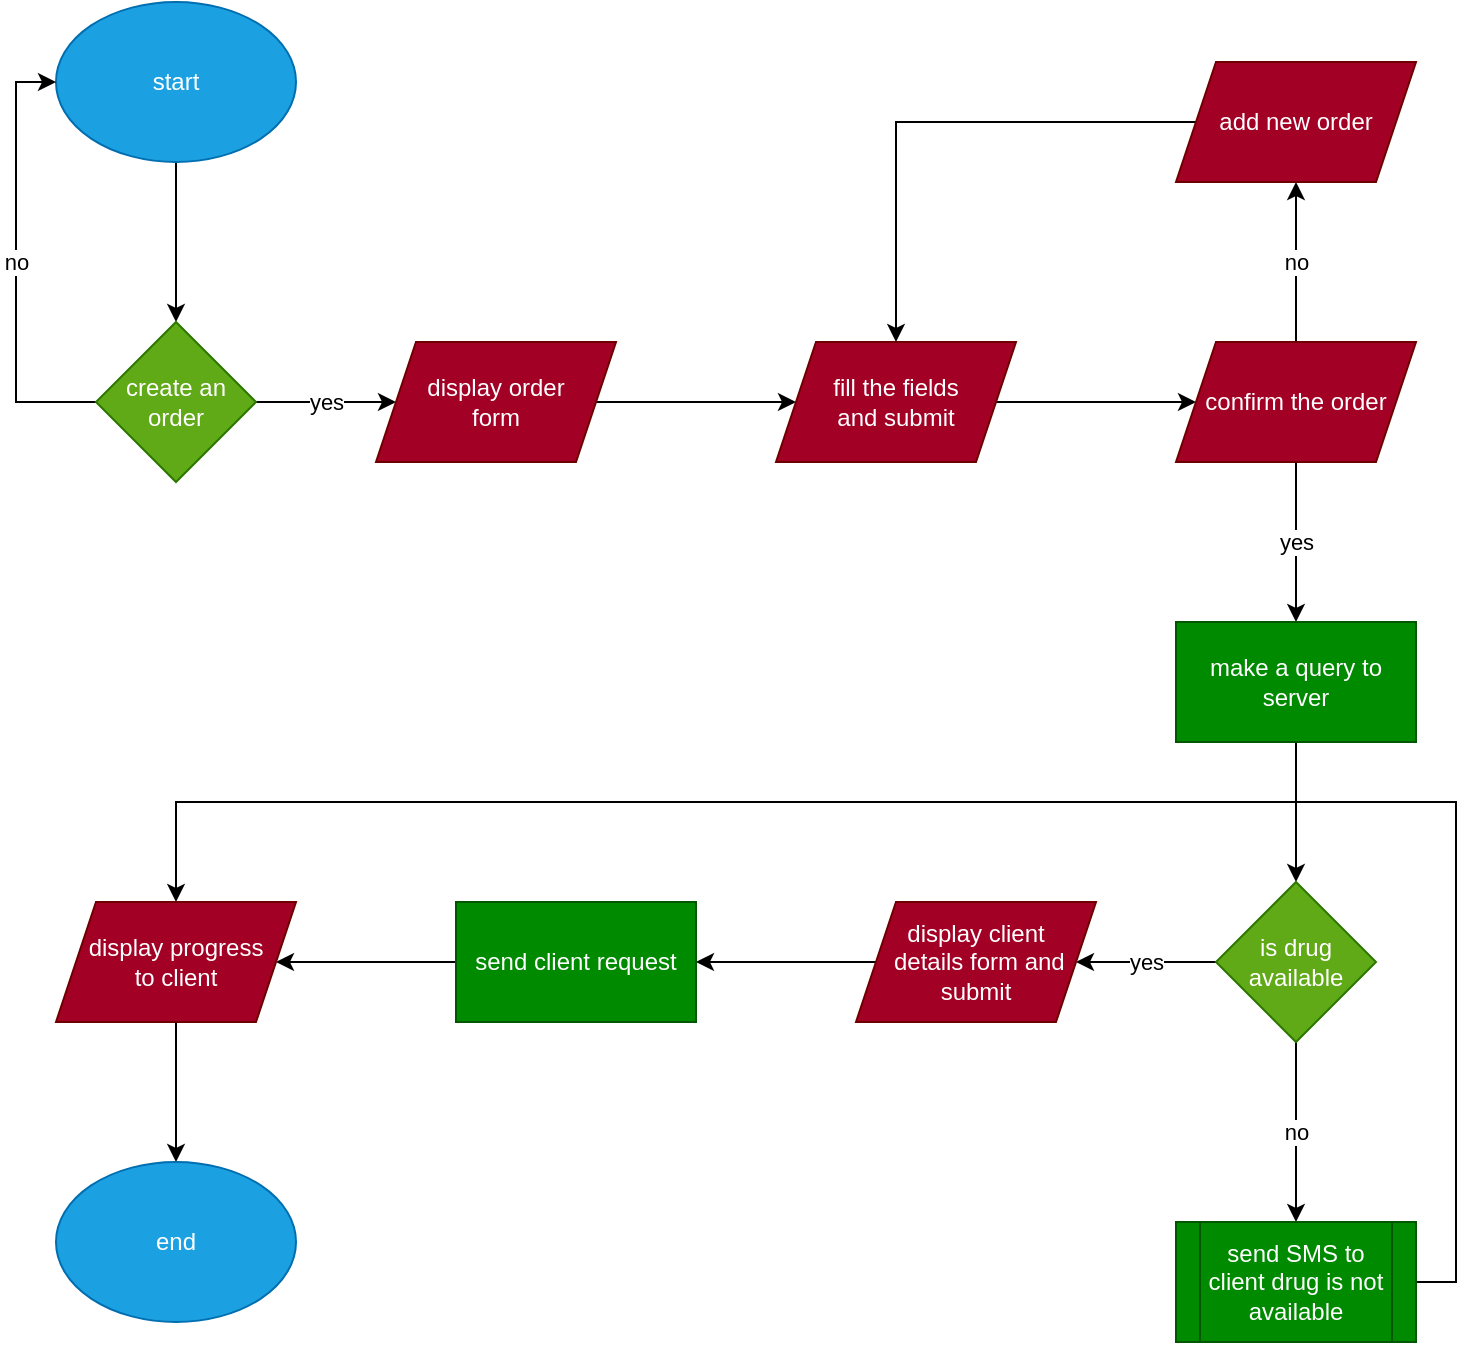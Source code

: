 <mxfile version="21.0.4" type="github">
  <diagram name="Page-1" id="kOZRg1wBXx_YfrOLIpF-">
    <mxGraphModel dx="1310" dy="720" grid="1" gridSize="10" guides="1" tooltips="1" connect="1" arrows="1" fold="1" page="1" pageScale="1" pageWidth="850" pageHeight="1100" math="0" shadow="0">
      <root>
        <mxCell id="0" />
        <mxCell id="1" parent="0" />
        <mxCell id="Q9uHJYtEhtkp3W4igydJ-3" value="" style="edgeStyle=orthogonalEdgeStyle;rounded=0;orthogonalLoop=1;jettySize=auto;html=1;" edge="1" parent="1" source="Q9uHJYtEhtkp3W4igydJ-1" target="Q9uHJYtEhtkp3W4igydJ-2">
          <mxGeometry relative="1" as="geometry" />
        </mxCell>
        <mxCell id="Q9uHJYtEhtkp3W4igydJ-1" value="start" style="ellipse;whiteSpace=wrap;html=1;fillColor=#1ba1e2;fontColor=#ffffff;strokeColor=#006EAF;" vertex="1" parent="1">
          <mxGeometry x="60" y="40" width="120" height="80" as="geometry" />
        </mxCell>
        <mxCell id="Q9uHJYtEhtkp3W4igydJ-5" value="no" style="edgeStyle=orthogonalEdgeStyle;rounded=0;orthogonalLoop=1;jettySize=auto;html=1;entryX=0;entryY=0.5;entryDx=0;entryDy=0;" edge="1" parent="1" source="Q9uHJYtEhtkp3W4igydJ-2" target="Q9uHJYtEhtkp3W4igydJ-1">
          <mxGeometry relative="1" as="geometry">
            <mxPoint x="120" y="370" as="targetPoint" />
            <Array as="points">
              <mxPoint x="40" y="240" />
              <mxPoint x="40" y="80" />
            </Array>
          </mxGeometry>
        </mxCell>
        <mxCell id="Q9uHJYtEhtkp3W4igydJ-9" value="yes" style="edgeStyle=orthogonalEdgeStyle;rounded=0;orthogonalLoop=1;jettySize=auto;html=1;" edge="1" parent="1" source="Q9uHJYtEhtkp3W4igydJ-2" target="Q9uHJYtEhtkp3W4igydJ-8">
          <mxGeometry relative="1" as="geometry" />
        </mxCell>
        <mxCell id="Q9uHJYtEhtkp3W4igydJ-2" value="create an&lt;br&gt;order" style="rhombus;whiteSpace=wrap;html=1;fillColor=#60a917;strokeColor=#2D7600;fontColor=#ffffff;" vertex="1" parent="1">
          <mxGeometry x="80" y="200" width="80" height="80" as="geometry" />
        </mxCell>
        <mxCell id="Q9uHJYtEhtkp3W4igydJ-11" value="" style="edgeStyle=orthogonalEdgeStyle;rounded=0;orthogonalLoop=1;jettySize=auto;html=1;" edge="1" parent="1" source="Q9uHJYtEhtkp3W4igydJ-8" target="Q9uHJYtEhtkp3W4igydJ-10">
          <mxGeometry relative="1" as="geometry" />
        </mxCell>
        <mxCell id="Q9uHJYtEhtkp3W4igydJ-8" value="display order&lt;br&gt;form" style="shape=parallelogram;perimeter=parallelogramPerimeter;whiteSpace=wrap;html=1;fixedSize=1;fillColor=#a20025;strokeColor=#6F0000;fontColor=#ffffff;" vertex="1" parent="1">
          <mxGeometry x="220" y="210" width="120" height="60" as="geometry" />
        </mxCell>
        <mxCell id="Q9uHJYtEhtkp3W4igydJ-13" value="" style="edgeStyle=orthogonalEdgeStyle;rounded=0;orthogonalLoop=1;jettySize=auto;html=1;" edge="1" parent="1" source="Q9uHJYtEhtkp3W4igydJ-10" target="Q9uHJYtEhtkp3W4igydJ-12">
          <mxGeometry relative="1" as="geometry" />
        </mxCell>
        <mxCell id="Q9uHJYtEhtkp3W4igydJ-10" value="fill the fields&lt;br&gt;and submit" style="shape=parallelogram;perimeter=parallelogramPerimeter;whiteSpace=wrap;html=1;fixedSize=1;fillColor=#a20025;strokeColor=#6F0000;fontColor=#ffffff;" vertex="1" parent="1">
          <mxGeometry x="420" y="210" width="120" height="60" as="geometry" />
        </mxCell>
        <mxCell id="Q9uHJYtEhtkp3W4igydJ-17" value="yes" style="edgeStyle=orthogonalEdgeStyle;rounded=0;orthogonalLoop=1;jettySize=auto;html=1;" edge="1" parent="1" source="Q9uHJYtEhtkp3W4igydJ-12" target="Q9uHJYtEhtkp3W4igydJ-16">
          <mxGeometry relative="1" as="geometry" />
        </mxCell>
        <mxCell id="Q9uHJYtEhtkp3W4igydJ-19" value="no" style="edgeStyle=orthogonalEdgeStyle;rounded=0;orthogonalLoop=1;jettySize=auto;html=1;" edge="1" parent="1" source="Q9uHJYtEhtkp3W4igydJ-12" target="Q9uHJYtEhtkp3W4igydJ-18">
          <mxGeometry relative="1" as="geometry" />
        </mxCell>
        <mxCell id="Q9uHJYtEhtkp3W4igydJ-12" value="confirm the order" style="shape=parallelogram;perimeter=parallelogramPerimeter;whiteSpace=wrap;html=1;fixedSize=1;fillColor=#a20025;strokeColor=#6F0000;fontColor=#ffffff;" vertex="1" parent="1">
          <mxGeometry x="620" y="210" width="120" height="60" as="geometry" />
        </mxCell>
        <mxCell id="Q9uHJYtEhtkp3W4igydJ-22" value="" style="edgeStyle=orthogonalEdgeStyle;rounded=0;orthogonalLoop=1;jettySize=auto;html=1;" edge="1" parent="1" source="Q9uHJYtEhtkp3W4igydJ-16" target="Q9uHJYtEhtkp3W4igydJ-21">
          <mxGeometry relative="1" as="geometry" />
        </mxCell>
        <mxCell id="Q9uHJYtEhtkp3W4igydJ-16" value="make a query to server" style="whiteSpace=wrap;html=1;fillColor=#008a00;strokeColor=#005700;fontColor=#ffffff;" vertex="1" parent="1">
          <mxGeometry x="620" y="350" width="120" height="60" as="geometry" />
        </mxCell>
        <mxCell id="Q9uHJYtEhtkp3W4igydJ-20" style="edgeStyle=orthogonalEdgeStyle;rounded=0;orthogonalLoop=1;jettySize=auto;html=1;exitX=0;exitY=0.5;exitDx=0;exitDy=0;entryX=0.5;entryY=0;entryDx=0;entryDy=0;" edge="1" parent="1" source="Q9uHJYtEhtkp3W4igydJ-18" target="Q9uHJYtEhtkp3W4igydJ-10">
          <mxGeometry relative="1" as="geometry" />
        </mxCell>
        <mxCell id="Q9uHJYtEhtkp3W4igydJ-18" value="add new order" style="shape=parallelogram;perimeter=parallelogramPerimeter;whiteSpace=wrap;html=1;fixedSize=1;fillColor=#a20025;strokeColor=#6F0000;fontColor=#ffffff;" vertex="1" parent="1">
          <mxGeometry x="620" y="70" width="120" height="60" as="geometry" />
        </mxCell>
        <mxCell id="Q9uHJYtEhtkp3W4igydJ-24" value="yes" style="edgeStyle=orthogonalEdgeStyle;rounded=0;orthogonalLoop=1;jettySize=auto;html=1;" edge="1" parent="1" source="Q9uHJYtEhtkp3W4igydJ-21" target="Q9uHJYtEhtkp3W4igydJ-23">
          <mxGeometry relative="1" as="geometry" />
        </mxCell>
        <mxCell id="Q9uHJYtEhtkp3W4igydJ-26" value="no" style="edgeStyle=orthogonalEdgeStyle;rounded=0;orthogonalLoop=1;jettySize=auto;html=1;" edge="1" parent="1" source="Q9uHJYtEhtkp3W4igydJ-21" target="Q9uHJYtEhtkp3W4igydJ-25">
          <mxGeometry relative="1" as="geometry" />
        </mxCell>
        <mxCell id="Q9uHJYtEhtkp3W4igydJ-21" value="is drug available" style="rhombus;whiteSpace=wrap;html=1;fillColor=#60a917;strokeColor=#2D7600;fontColor=#ffffff;" vertex="1" parent="1">
          <mxGeometry x="640" y="480" width="80" height="80" as="geometry" />
        </mxCell>
        <mxCell id="Q9uHJYtEhtkp3W4igydJ-28" value="" style="edgeStyle=orthogonalEdgeStyle;rounded=0;orthogonalLoop=1;jettySize=auto;html=1;" edge="1" parent="1" source="Q9uHJYtEhtkp3W4igydJ-23" target="Q9uHJYtEhtkp3W4igydJ-27">
          <mxGeometry relative="1" as="geometry" />
        </mxCell>
        <mxCell id="Q9uHJYtEhtkp3W4igydJ-23" value="display client&lt;br&gt;&amp;nbsp;details form and&lt;br&gt;submit" style="shape=parallelogram;perimeter=parallelogramPerimeter;whiteSpace=wrap;html=1;fixedSize=1;fillColor=#a20025;strokeColor=#6F0000;fontColor=#ffffff;" vertex="1" parent="1">
          <mxGeometry x="460" y="490" width="120" height="60" as="geometry" />
        </mxCell>
        <mxCell id="Q9uHJYtEhtkp3W4igydJ-40" style="edgeStyle=orthogonalEdgeStyle;rounded=0;orthogonalLoop=1;jettySize=auto;html=1;exitX=1;exitY=0.5;exitDx=0;exitDy=0;entryX=0.5;entryY=0;entryDx=0;entryDy=0;" edge="1" parent="1" source="Q9uHJYtEhtkp3W4igydJ-25" target="Q9uHJYtEhtkp3W4igydJ-31">
          <mxGeometry relative="1" as="geometry">
            <Array as="points">
              <mxPoint x="760" y="680" />
              <mxPoint x="760" y="440" />
              <mxPoint x="120" y="440" />
            </Array>
          </mxGeometry>
        </mxCell>
        <mxCell id="Q9uHJYtEhtkp3W4igydJ-25" value="send SMS to client drug is not available" style="shape=process;whiteSpace=wrap;html=1;backgroundOutline=1;fillColor=#008a00;strokeColor=#005700;fontColor=#ffffff;" vertex="1" parent="1">
          <mxGeometry x="620" y="650" width="120" height="60" as="geometry" />
        </mxCell>
        <mxCell id="Q9uHJYtEhtkp3W4igydJ-32" value="" style="edgeStyle=orthogonalEdgeStyle;rounded=0;orthogonalLoop=1;jettySize=auto;html=1;" edge="1" parent="1" source="Q9uHJYtEhtkp3W4igydJ-27" target="Q9uHJYtEhtkp3W4igydJ-31">
          <mxGeometry relative="1" as="geometry" />
        </mxCell>
        <mxCell id="Q9uHJYtEhtkp3W4igydJ-27" value="send client request" style="whiteSpace=wrap;html=1;fillColor=#008a00;strokeColor=#005700;fontColor=#ffffff;" vertex="1" parent="1">
          <mxGeometry x="260" y="490" width="120" height="60" as="geometry" />
        </mxCell>
        <mxCell id="Q9uHJYtEhtkp3W4igydJ-34" style="edgeStyle=orthogonalEdgeStyle;rounded=0;orthogonalLoop=1;jettySize=auto;html=1;entryX=0.5;entryY=0;entryDx=0;entryDy=0;" edge="1" parent="1" source="Q9uHJYtEhtkp3W4igydJ-31" target="Q9uHJYtEhtkp3W4igydJ-33">
          <mxGeometry relative="1" as="geometry" />
        </mxCell>
        <mxCell id="Q9uHJYtEhtkp3W4igydJ-31" value="display progress&lt;br&gt;to client" style="shape=parallelogram;perimeter=parallelogramPerimeter;whiteSpace=wrap;html=1;fixedSize=1;fillColor=#a20025;strokeColor=#6F0000;fontColor=#ffffff;" vertex="1" parent="1">
          <mxGeometry x="60" y="490" width="120" height="60" as="geometry" />
        </mxCell>
        <mxCell id="Q9uHJYtEhtkp3W4igydJ-33" value="end" style="ellipse;whiteSpace=wrap;html=1;fillColor=#1ba1e2;fontColor=#ffffff;strokeColor=#006EAF;" vertex="1" parent="1">
          <mxGeometry x="60" y="620" width="120" height="80" as="geometry" />
        </mxCell>
      </root>
    </mxGraphModel>
  </diagram>
</mxfile>
